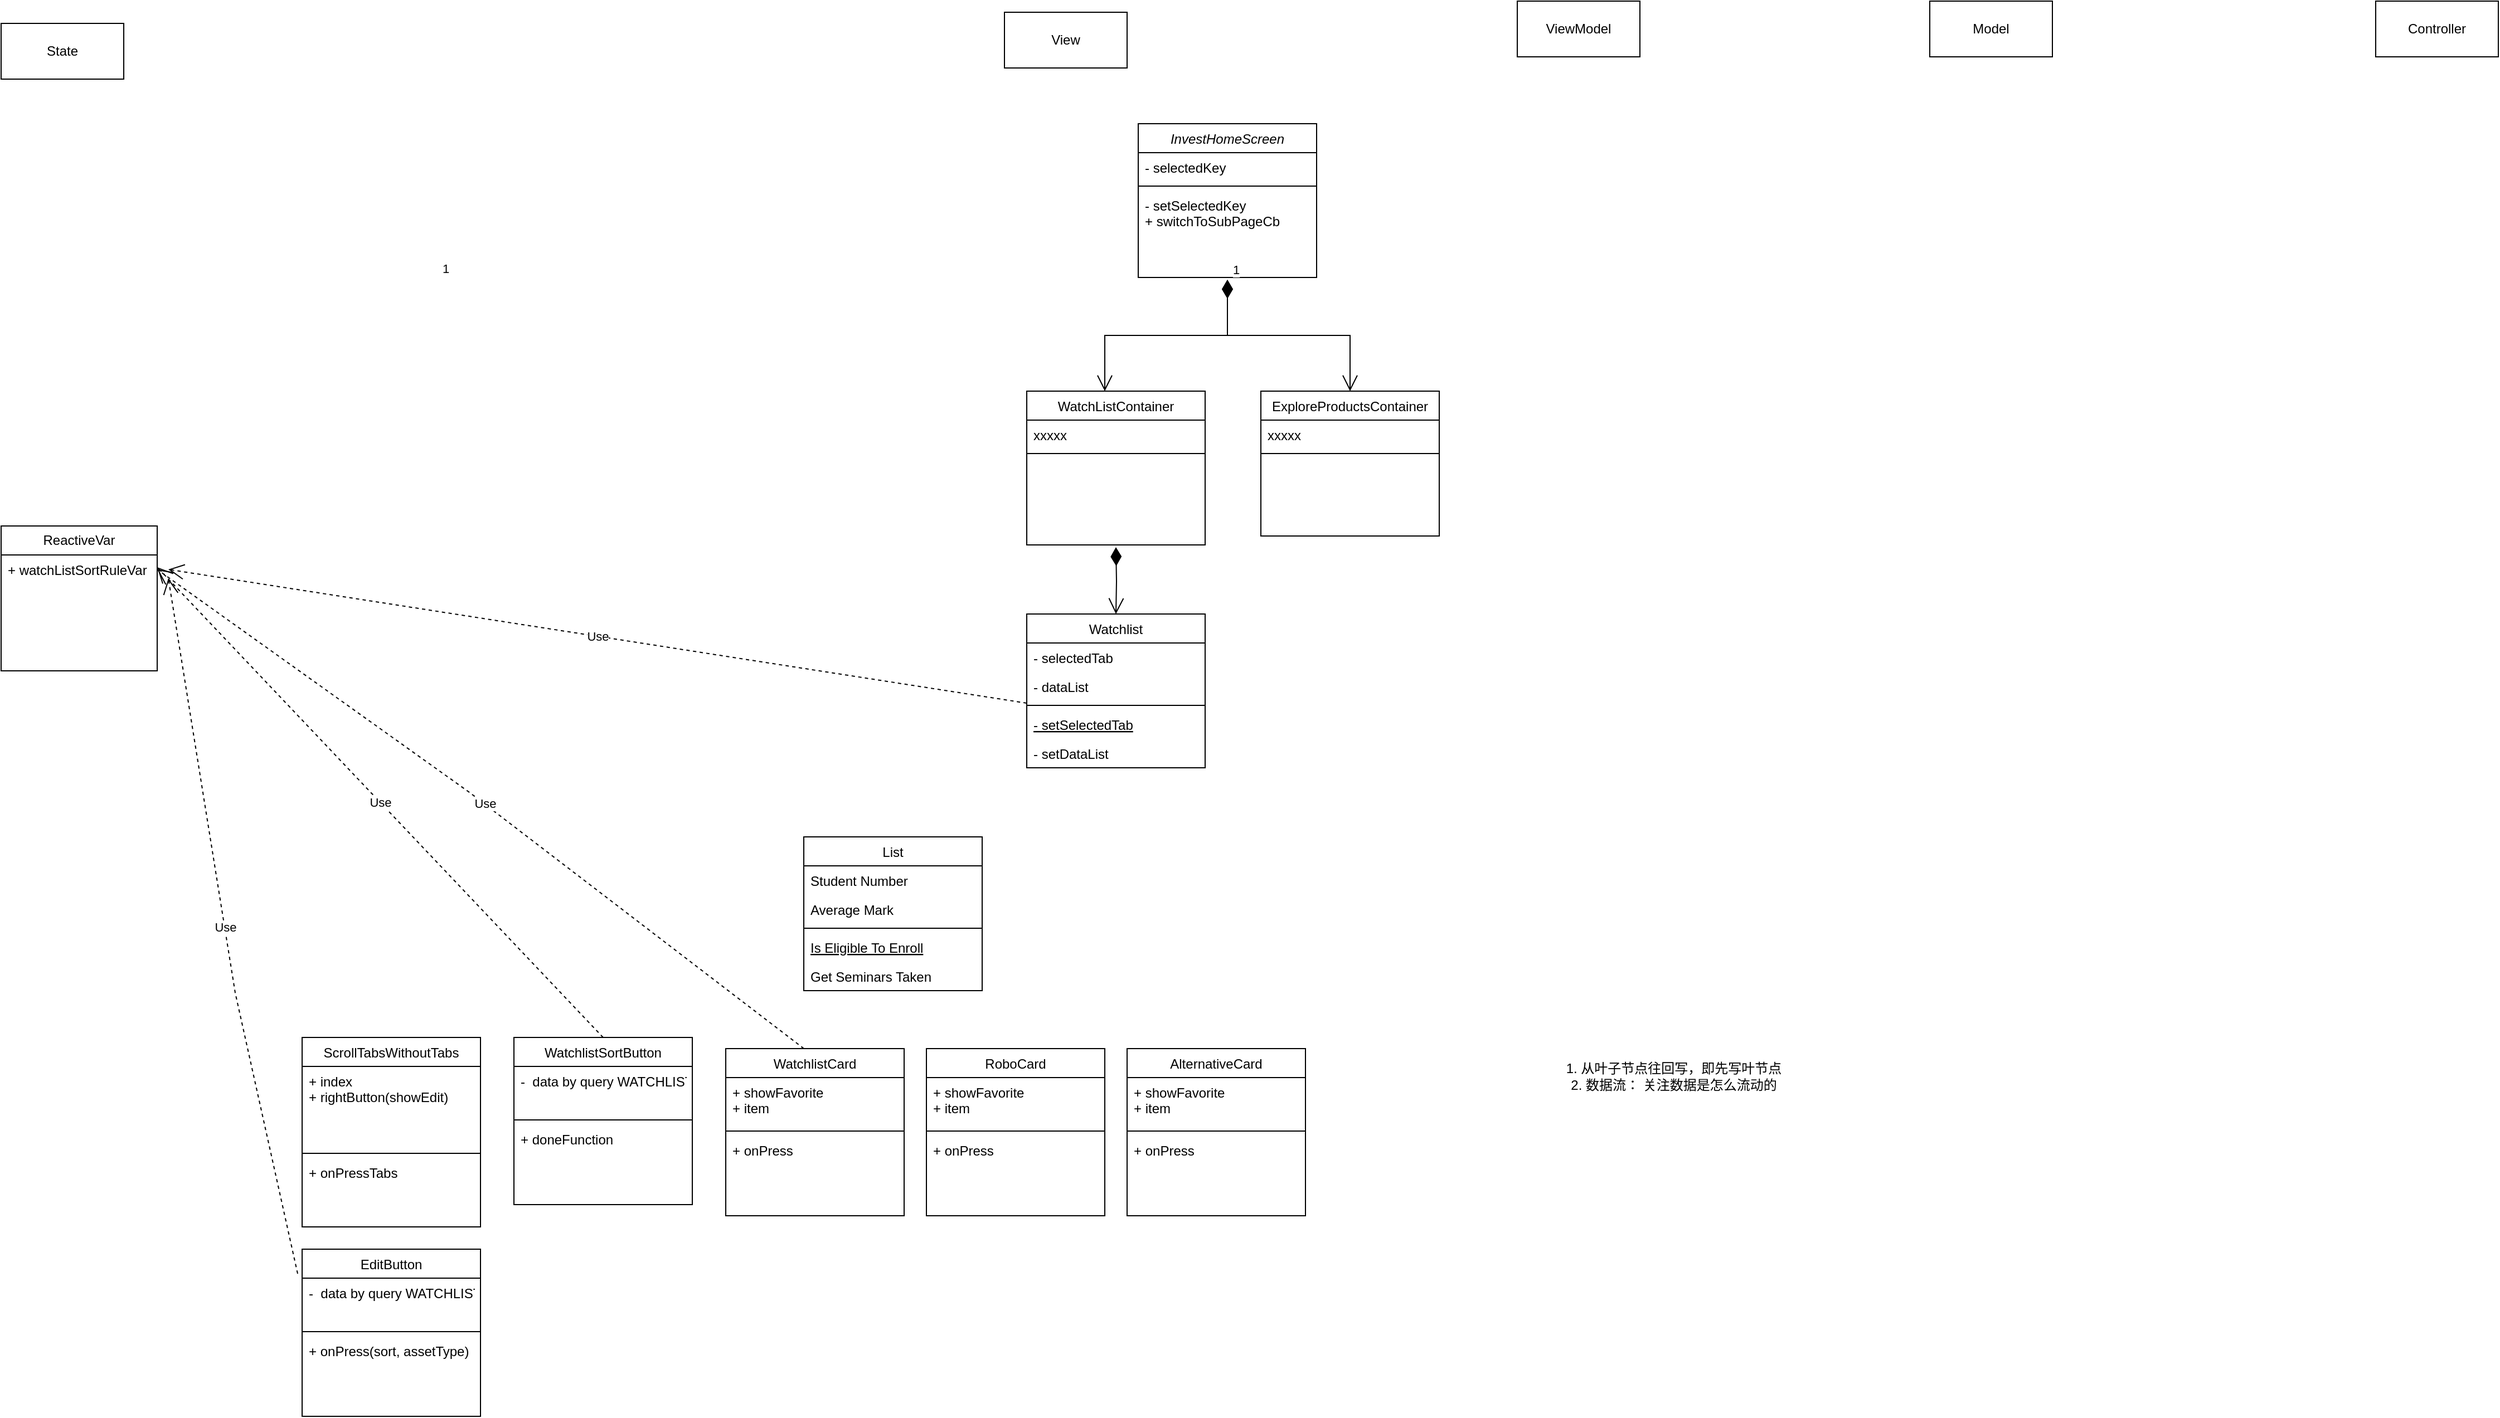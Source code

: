 <mxfile version="21.2.9" type="github">
  <diagram id="C5RBs43oDa-KdzZeNtuy" name="Page-1">
    <mxGraphModel dx="2368" dy="1131" grid="1" gridSize="10" guides="1" tooltips="1" connect="1" arrows="1" fold="1" page="1" pageScale="1" pageWidth="827" pageHeight="1169" math="0" shadow="0">
      <root>
        <mxCell id="WIyWlLk6GJQsqaUBKTNV-0" />
        <mxCell id="WIyWlLk6GJQsqaUBKTNV-1" parent="WIyWlLk6GJQsqaUBKTNV-0" />
        <mxCell id="zkfFHV4jXpPFQw0GAbJ--0" value="InvestHomeScreen" style="swimlane;fontStyle=2;align=center;verticalAlign=top;childLayout=stackLayout;horizontal=1;startSize=26;horizontalStack=0;resizeParent=1;resizeLast=0;collapsible=1;marginBottom=0;rounded=0;shadow=0;strokeWidth=1;" parent="WIyWlLk6GJQsqaUBKTNV-1" vertex="1">
          <mxGeometry x="220" y="120" width="160" height="138" as="geometry">
            <mxRectangle x="230" y="140" width="160" height="26" as="alternateBounds" />
          </mxGeometry>
        </mxCell>
        <mxCell id="zkfFHV4jXpPFQw0GAbJ--1" value="- selectedKey" style="text;align=left;verticalAlign=top;spacingLeft=4;spacingRight=4;overflow=hidden;rotatable=0;points=[[0,0.5],[1,0.5]];portConstraint=eastwest;" parent="zkfFHV4jXpPFQw0GAbJ--0" vertex="1">
          <mxGeometry y="26" width="160" height="26" as="geometry" />
        </mxCell>
        <mxCell id="zkfFHV4jXpPFQw0GAbJ--4" value="" style="line;html=1;strokeWidth=1;align=left;verticalAlign=middle;spacingTop=-1;spacingLeft=3;spacingRight=3;rotatable=0;labelPosition=right;points=[];portConstraint=eastwest;" parent="zkfFHV4jXpPFQw0GAbJ--0" vertex="1">
          <mxGeometry y="52" width="160" height="8" as="geometry" />
        </mxCell>
        <mxCell id="zkfFHV4jXpPFQw0GAbJ--5" value="- setSelectedKey&#xa;+ switchToSubPageCb" style="text;align=left;verticalAlign=top;spacingLeft=4;spacingRight=4;overflow=hidden;rotatable=0;points=[[0,0.5],[1,0.5]];portConstraint=eastwest;" parent="zkfFHV4jXpPFQw0GAbJ--0" vertex="1">
          <mxGeometry y="60" width="160" height="50" as="geometry" />
        </mxCell>
        <mxCell id="zkfFHV4jXpPFQw0GAbJ--6" value="WatchListContainer" style="swimlane;fontStyle=0;align=center;verticalAlign=top;childLayout=stackLayout;horizontal=1;startSize=26;horizontalStack=0;resizeParent=1;resizeLast=0;collapsible=1;marginBottom=0;rounded=0;shadow=0;strokeWidth=1;" parent="WIyWlLk6GJQsqaUBKTNV-1" vertex="1">
          <mxGeometry x="120" y="360" width="160" height="138" as="geometry">
            <mxRectangle x="130" y="380" width="160" height="26" as="alternateBounds" />
          </mxGeometry>
        </mxCell>
        <mxCell id="KHNPPlCd4pcTAb0Nm-xx-43" value="xxxxx" style="text;align=left;verticalAlign=top;spacingLeft=4;spacingRight=4;overflow=hidden;rotatable=0;points=[[0,0.5],[1,0.5]];portConstraint=eastwest;" vertex="1" parent="zkfFHV4jXpPFQw0GAbJ--6">
          <mxGeometry y="26" width="160" height="26" as="geometry" />
        </mxCell>
        <mxCell id="zkfFHV4jXpPFQw0GAbJ--9" value="" style="line;html=1;strokeWidth=1;align=left;verticalAlign=middle;spacingTop=-1;spacingLeft=3;spacingRight=3;rotatable=0;labelPosition=right;points=[];portConstraint=eastwest;" parent="zkfFHV4jXpPFQw0GAbJ--6" vertex="1">
          <mxGeometry y="52" width="160" height="8" as="geometry" />
        </mxCell>
        <mxCell id="zkfFHV4jXpPFQw0GAbJ--13" value="ExploreProductsContainer" style="swimlane;fontStyle=0;align=center;verticalAlign=top;childLayout=stackLayout;horizontal=1;startSize=26;horizontalStack=0;resizeParent=1;resizeLast=0;collapsible=1;marginBottom=0;rounded=0;shadow=0;strokeWidth=1;" parent="WIyWlLk6GJQsqaUBKTNV-1" vertex="1">
          <mxGeometry x="330" y="360" width="160" height="130" as="geometry">
            <mxRectangle x="340" y="380" width="170" height="26" as="alternateBounds" />
          </mxGeometry>
        </mxCell>
        <mxCell id="zkfFHV4jXpPFQw0GAbJ--14" value="xxxxx" style="text;align=left;verticalAlign=top;spacingLeft=4;spacingRight=4;overflow=hidden;rotatable=0;points=[[0,0.5],[1,0.5]];portConstraint=eastwest;" parent="zkfFHV4jXpPFQw0GAbJ--13" vertex="1">
          <mxGeometry y="26" width="160" height="26" as="geometry" />
        </mxCell>
        <mxCell id="zkfFHV4jXpPFQw0GAbJ--15" value="" style="line;html=1;strokeWidth=1;align=left;verticalAlign=middle;spacingTop=-1;spacingLeft=3;spacingRight=3;rotatable=0;labelPosition=right;points=[];portConstraint=eastwest;" parent="zkfFHV4jXpPFQw0GAbJ--13" vertex="1">
          <mxGeometry y="52" width="160" height="8" as="geometry" />
        </mxCell>
        <mxCell id="KHNPPlCd4pcTAb0Nm-xx-2" value="1" style="endArrow=open;html=1;endSize=12;startArrow=diamondThin;startSize=14;startFill=1;edgeStyle=orthogonalEdgeStyle;align=left;verticalAlign=bottom;rounded=0;entryX=0.5;entryY=0;entryDx=0;entryDy=0;" edge="1" parent="WIyWlLk6GJQsqaUBKTNV-1" target="zkfFHV4jXpPFQw0GAbJ--13">
          <mxGeometry x="-1" y="3" relative="1" as="geometry">
            <mxPoint x="300" y="260" as="sourcePoint" />
            <mxPoint x="660" y="440" as="targetPoint" />
            <Array as="points">
              <mxPoint x="300" y="310" />
              <mxPoint x="410" y="310" />
            </Array>
          </mxGeometry>
        </mxCell>
        <mxCell id="KHNPPlCd4pcTAb0Nm-xx-3" value="1" style="endArrow=open;html=1;endSize=12;startArrow=diamondThin;startSize=14;startFill=1;edgeStyle=orthogonalEdgeStyle;align=left;verticalAlign=bottom;rounded=0;entryX=0.5;entryY=0;entryDx=0;entryDy=0;" edge="1" parent="WIyWlLk6GJQsqaUBKTNV-1">
          <mxGeometry x="-1" y="3" relative="1" as="geometry">
            <mxPoint x="300" y="260" as="sourcePoint" />
            <mxPoint x="190" y="360" as="targetPoint" />
            <Array as="points">
              <mxPoint x="300" y="310" />
              <mxPoint x="190" y="310" />
            </Array>
          </mxGeometry>
        </mxCell>
        <mxCell id="KHNPPlCd4pcTAb0Nm-xx-4" value="Watchlist" style="swimlane;fontStyle=0;align=center;verticalAlign=top;childLayout=stackLayout;horizontal=1;startSize=26;horizontalStack=0;resizeParent=1;resizeLast=0;collapsible=1;marginBottom=0;rounded=0;shadow=0;strokeWidth=1;" vertex="1" parent="WIyWlLk6GJQsqaUBKTNV-1">
          <mxGeometry x="120" y="560" width="160" height="138" as="geometry">
            <mxRectangle x="130" y="380" width="160" height="26" as="alternateBounds" />
          </mxGeometry>
        </mxCell>
        <mxCell id="KHNPPlCd4pcTAb0Nm-xx-5" value="- selectedTab" style="text;align=left;verticalAlign=top;spacingLeft=4;spacingRight=4;overflow=hidden;rotatable=0;points=[[0,0.5],[1,0.5]];portConstraint=eastwest;" vertex="1" parent="KHNPPlCd4pcTAb0Nm-xx-4">
          <mxGeometry y="26" width="160" height="26" as="geometry" />
        </mxCell>
        <mxCell id="KHNPPlCd4pcTAb0Nm-xx-6" value="- dataList" style="text;align=left;verticalAlign=top;spacingLeft=4;spacingRight=4;overflow=hidden;rotatable=0;points=[[0,0.5],[1,0.5]];portConstraint=eastwest;rounded=0;shadow=0;html=0;" vertex="1" parent="KHNPPlCd4pcTAb0Nm-xx-4">
          <mxGeometry y="52" width="160" height="26" as="geometry" />
        </mxCell>
        <mxCell id="KHNPPlCd4pcTAb0Nm-xx-7" value="" style="line;html=1;strokeWidth=1;align=left;verticalAlign=middle;spacingTop=-1;spacingLeft=3;spacingRight=3;rotatable=0;labelPosition=right;points=[];portConstraint=eastwest;" vertex="1" parent="KHNPPlCd4pcTAb0Nm-xx-4">
          <mxGeometry y="78" width="160" height="8" as="geometry" />
        </mxCell>
        <mxCell id="KHNPPlCd4pcTAb0Nm-xx-8" value="- setSelectedTab" style="text;align=left;verticalAlign=top;spacingLeft=4;spacingRight=4;overflow=hidden;rotatable=0;points=[[0,0.5],[1,0.5]];portConstraint=eastwest;fontStyle=4" vertex="1" parent="KHNPPlCd4pcTAb0Nm-xx-4">
          <mxGeometry y="86" width="160" height="26" as="geometry" />
        </mxCell>
        <mxCell id="KHNPPlCd4pcTAb0Nm-xx-9" value="- setDataList" style="text;align=left;verticalAlign=top;spacingLeft=4;spacingRight=4;overflow=hidden;rotatable=0;points=[[0,0.5],[1,0.5]];portConstraint=eastwest;" vertex="1" parent="KHNPPlCd4pcTAb0Nm-xx-4">
          <mxGeometry y="112" width="160" height="26" as="geometry" />
        </mxCell>
        <mxCell id="KHNPPlCd4pcTAb0Nm-xx-10" value="1" style="endArrow=open;html=1;endSize=12;startArrow=diamondThin;startSize=14;startFill=1;edgeStyle=orthogonalEdgeStyle;align=left;verticalAlign=bottom;rounded=0;" edge="1" parent="WIyWlLk6GJQsqaUBKTNV-1" target="KHNPPlCd4pcTAb0Nm-xx-4">
          <mxGeometry x="-1" y="-306" relative="1" as="geometry">
            <mxPoint x="200" y="500" as="sourcePoint" />
            <mxPoint x="660" y="440" as="targetPoint" />
            <mxPoint x="-300" y="-246" as="offset" />
          </mxGeometry>
        </mxCell>
        <mxCell id="KHNPPlCd4pcTAb0Nm-xx-11" value="WatchlistSortButton" style="swimlane;fontStyle=0;align=center;verticalAlign=top;childLayout=stackLayout;horizontal=1;startSize=26;horizontalStack=0;resizeParent=1;resizeLast=0;collapsible=1;marginBottom=0;rounded=0;shadow=0;strokeWidth=1;" vertex="1" parent="WIyWlLk6GJQsqaUBKTNV-1">
          <mxGeometry x="-340" y="940" width="160" height="150" as="geometry">
            <mxRectangle x="340" y="380" width="170" height="26" as="alternateBounds" />
          </mxGeometry>
        </mxCell>
        <mxCell id="KHNPPlCd4pcTAb0Nm-xx-12" value="-  data by query WATCHLIST_SORT_BY&#xa;" style="text;align=left;verticalAlign=top;spacingLeft=4;spacingRight=4;overflow=hidden;rotatable=0;points=[[0,0.5],[1,0.5]];portConstraint=eastwest;" vertex="1" parent="KHNPPlCd4pcTAb0Nm-xx-11">
          <mxGeometry y="26" width="160" height="44" as="geometry" />
        </mxCell>
        <mxCell id="KHNPPlCd4pcTAb0Nm-xx-13" value="" style="line;html=1;strokeWidth=1;align=left;verticalAlign=middle;spacingTop=-1;spacingLeft=3;spacingRight=3;rotatable=0;labelPosition=right;points=[];portConstraint=eastwest;" vertex="1" parent="KHNPPlCd4pcTAb0Nm-xx-11">
          <mxGeometry y="70" width="160" height="8" as="geometry" />
        </mxCell>
        <mxCell id="KHNPPlCd4pcTAb0Nm-xx-14" value="+ doneFunction&#xa;" style="text;align=left;verticalAlign=top;spacingLeft=4;spacingRight=4;overflow=hidden;rotatable=0;points=[[0,0.5],[1,0.5]];portConstraint=eastwest;" vertex="1" parent="KHNPPlCd4pcTAb0Nm-xx-11">
          <mxGeometry y="78" width="160" height="26" as="geometry" />
        </mxCell>
        <mxCell id="KHNPPlCd4pcTAb0Nm-xx-15" value="EditButton" style="swimlane;fontStyle=0;align=center;verticalAlign=top;childLayout=stackLayout;horizontal=1;startSize=26;horizontalStack=0;resizeParent=1;resizeLast=0;collapsible=1;marginBottom=0;rounded=0;shadow=0;strokeWidth=1;" vertex="1" parent="WIyWlLk6GJQsqaUBKTNV-1">
          <mxGeometry x="-530" y="1130" width="160" height="150" as="geometry">
            <mxRectangle x="340" y="380" width="170" height="26" as="alternateBounds" />
          </mxGeometry>
        </mxCell>
        <mxCell id="KHNPPlCd4pcTAb0Nm-xx-16" value="-  data by query WATCHLIST_SORT_BY&#xa;" style="text;align=left;verticalAlign=top;spacingLeft=4;spacingRight=4;overflow=hidden;rotatable=0;points=[[0,0.5],[1,0.5]];portConstraint=eastwest;" vertex="1" parent="KHNPPlCd4pcTAb0Nm-xx-15">
          <mxGeometry y="26" width="160" height="44" as="geometry" />
        </mxCell>
        <mxCell id="KHNPPlCd4pcTAb0Nm-xx-17" value="" style="line;html=1;strokeWidth=1;align=left;verticalAlign=middle;spacingTop=-1;spacingLeft=3;spacingRight=3;rotatable=0;labelPosition=right;points=[];portConstraint=eastwest;" vertex="1" parent="KHNPPlCd4pcTAb0Nm-xx-15">
          <mxGeometry y="70" width="160" height="8" as="geometry" />
        </mxCell>
        <mxCell id="KHNPPlCd4pcTAb0Nm-xx-18" value="+ onPress(sort, assetType)&#xa;" style="text;align=left;verticalAlign=top;spacingLeft=4;spacingRight=4;overflow=hidden;rotatable=0;points=[[0,0.5],[1,0.5]];portConstraint=eastwest;" vertex="1" parent="KHNPPlCd4pcTAb0Nm-xx-15">
          <mxGeometry y="78" width="160" height="26" as="geometry" />
        </mxCell>
        <mxCell id="KHNPPlCd4pcTAb0Nm-xx-19" value="List&#xa;" style="swimlane;fontStyle=0;align=center;verticalAlign=top;childLayout=stackLayout;horizontal=1;startSize=26;horizontalStack=0;resizeParent=1;resizeLast=0;collapsible=1;marginBottom=0;rounded=0;shadow=0;strokeWidth=1;" vertex="1" parent="WIyWlLk6GJQsqaUBKTNV-1">
          <mxGeometry x="-80" y="760" width="160" height="138" as="geometry">
            <mxRectangle x="130" y="380" width="160" height="26" as="alternateBounds" />
          </mxGeometry>
        </mxCell>
        <mxCell id="KHNPPlCd4pcTAb0Nm-xx-20" value="Student Number" style="text;align=left;verticalAlign=top;spacingLeft=4;spacingRight=4;overflow=hidden;rotatable=0;points=[[0,0.5],[1,0.5]];portConstraint=eastwest;" vertex="1" parent="KHNPPlCd4pcTAb0Nm-xx-19">
          <mxGeometry y="26" width="160" height="26" as="geometry" />
        </mxCell>
        <mxCell id="KHNPPlCd4pcTAb0Nm-xx-21" value="Average Mark" style="text;align=left;verticalAlign=top;spacingLeft=4;spacingRight=4;overflow=hidden;rotatable=0;points=[[0,0.5],[1,0.5]];portConstraint=eastwest;rounded=0;shadow=0;html=0;" vertex="1" parent="KHNPPlCd4pcTAb0Nm-xx-19">
          <mxGeometry y="52" width="160" height="26" as="geometry" />
        </mxCell>
        <mxCell id="KHNPPlCd4pcTAb0Nm-xx-22" value="" style="line;html=1;strokeWidth=1;align=left;verticalAlign=middle;spacingTop=-1;spacingLeft=3;spacingRight=3;rotatable=0;labelPosition=right;points=[];portConstraint=eastwest;" vertex="1" parent="KHNPPlCd4pcTAb0Nm-xx-19">
          <mxGeometry y="78" width="160" height="8" as="geometry" />
        </mxCell>
        <mxCell id="KHNPPlCd4pcTAb0Nm-xx-23" value="Is Eligible To Enroll" style="text;align=left;verticalAlign=top;spacingLeft=4;spacingRight=4;overflow=hidden;rotatable=0;points=[[0,0.5],[1,0.5]];portConstraint=eastwest;fontStyle=4" vertex="1" parent="KHNPPlCd4pcTAb0Nm-xx-19">
          <mxGeometry y="86" width="160" height="26" as="geometry" />
        </mxCell>
        <mxCell id="KHNPPlCd4pcTAb0Nm-xx-24" value="Get Seminars Taken" style="text;align=left;verticalAlign=top;spacingLeft=4;spacingRight=4;overflow=hidden;rotatable=0;points=[[0,0.5],[1,0.5]];portConstraint=eastwest;" vertex="1" parent="KHNPPlCd4pcTAb0Nm-xx-19">
          <mxGeometry y="112" width="160" height="26" as="geometry" />
        </mxCell>
        <mxCell id="KHNPPlCd4pcTAb0Nm-xx-25" value="ScrollTabsWithoutTabs" style="swimlane;fontStyle=0;align=center;verticalAlign=top;childLayout=stackLayout;horizontal=1;startSize=26;horizontalStack=0;resizeParent=1;resizeLast=0;collapsible=1;marginBottom=0;rounded=0;shadow=0;strokeWidth=1;" vertex="1" parent="WIyWlLk6GJQsqaUBKTNV-1">
          <mxGeometry x="-530" y="940" width="160" height="170" as="geometry">
            <mxRectangle x="340" y="380" width="170" height="26" as="alternateBounds" />
          </mxGeometry>
        </mxCell>
        <mxCell id="KHNPPlCd4pcTAb0Nm-xx-26" value="+ index&#xa;+ rightButton(showEdit)&#xa;" style="text;align=left;verticalAlign=top;spacingLeft=4;spacingRight=4;overflow=hidden;rotatable=0;points=[[0,0.5],[1,0.5]];portConstraint=eastwest;" vertex="1" parent="KHNPPlCd4pcTAb0Nm-xx-25">
          <mxGeometry y="26" width="160" height="74" as="geometry" />
        </mxCell>
        <mxCell id="KHNPPlCd4pcTAb0Nm-xx-27" value="" style="line;html=1;strokeWidth=1;align=left;verticalAlign=middle;spacingTop=-1;spacingLeft=3;spacingRight=3;rotatable=0;labelPosition=right;points=[];portConstraint=eastwest;" vertex="1" parent="KHNPPlCd4pcTAb0Nm-xx-25">
          <mxGeometry y="100" width="160" height="8" as="geometry" />
        </mxCell>
        <mxCell id="KHNPPlCd4pcTAb0Nm-xx-28" value="+ onPressTabs&#xa;" style="text;align=left;verticalAlign=top;spacingLeft=4;spacingRight=4;overflow=hidden;rotatable=0;points=[[0,0.5],[1,0.5]];portConstraint=eastwest;" vertex="1" parent="KHNPPlCd4pcTAb0Nm-xx-25">
          <mxGeometry y="108" width="160" height="62" as="geometry" />
        </mxCell>
        <mxCell id="KHNPPlCd4pcTAb0Nm-xx-30" value="WatchlistCard" style="swimlane;fontStyle=0;align=center;verticalAlign=top;childLayout=stackLayout;horizontal=1;startSize=26;horizontalStack=0;resizeParent=1;resizeLast=0;collapsible=1;marginBottom=0;rounded=0;shadow=0;strokeWidth=1;" vertex="1" parent="WIyWlLk6GJQsqaUBKTNV-1">
          <mxGeometry x="-150" y="950" width="160" height="150" as="geometry">
            <mxRectangle x="340" y="380" width="170" height="26" as="alternateBounds" />
          </mxGeometry>
        </mxCell>
        <mxCell id="KHNPPlCd4pcTAb0Nm-xx-31" value="+ showFavorite&#xa;+ item&#xa;" style="text;align=left;verticalAlign=top;spacingLeft=4;spacingRight=4;overflow=hidden;rotatable=0;points=[[0,0.5],[1,0.5]];portConstraint=eastwest;" vertex="1" parent="KHNPPlCd4pcTAb0Nm-xx-30">
          <mxGeometry y="26" width="160" height="44" as="geometry" />
        </mxCell>
        <mxCell id="KHNPPlCd4pcTAb0Nm-xx-32" value="" style="line;html=1;strokeWidth=1;align=left;verticalAlign=middle;spacingTop=-1;spacingLeft=3;spacingRight=3;rotatable=0;labelPosition=right;points=[];portConstraint=eastwest;" vertex="1" parent="KHNPPlCd4pcTAb0Nm-xx-30">
          <mxGeometry y="70" width="160" height="8" as="geometry" />
        </mxCell>
        <mxCell id="KHNPPlCd4pcTAb0Nm-xx-33" value="+ onPress&#xa;" style="text;align=left;verticalAlign=top;spacingLeft=4;spacingRight=4;overflow=hidden;rotatable=0;points=[[0,0.5],[1,0.5]];portConstraint=eastwest;" vertex="1" parent="KHNPPlCd4pcTAb0Nm-xx-30">
          <mxGeometry y="78" width="160" height="26" as="geometry" />
        </mxCell>
        <mxCell id="KHNPPlCd4pcTAb0Nm-xx-34" value="RoboCard" style="swimlane;fontStyle=0;align=center;verticalAlign=top;childLayout=stackLayout;horizontal=1;startSize=26;horizontalStack=0;resizeParent=1;resizeLast=0;collapsible=1;marginBottom=0;rounded=0;shadow=0;strokeWidth=1;" vertex="1" parent="WIyWlLk6GJQsqaUBKTNV-1">
          <mxGeometry x="30" y="950" width="160" height="150" as="geometry">
            <mxRectangle x="340" y="380" width="170" height="26" as="alternateBounds" />
          </mxGeometry>
        </mxCell>
        <mxCell id="KHNPPlCd4pcTAb0Nm-xx-35" value="+ showFavorite&#xa;+ item&#xa;" style="text;align=left;verticalAlign=top;spacingLeft=4;spacingRight=4;overflow=hidden;rotatable=0;points=[[0,0.5],[1,0.5]];portConstraint=eastwest;" vertex="1" parent="KHNPPlCd4pcTAb0Nm-xx-34">
          <mxGeometry y="26" width="160" height="44" as="geometry" />
        </mxCell>
        <mxCell id="KHNPPlCd4pcTAb0Nm-xx-36" value="" style="line;html=1;strokeWidth=1;align=left;verticalAlign=middle;spacingTop=-1;spacingLeft=3;spacingRight=3;rotatable=0;labelPosition=right;points=[];portConstraint=eastwest;" vertex="1" parent="KHNPPlCd4pcTAb0Nm-xx-34">
          <mxGeometry y="70" width="160" height="8" as="geometry" />
        </mxCell>
        <mxCell id="KHNPPlCd4pcTAb0Nm-xx-37" value="+ onPress&#xa;" style="text;align=left;verticalAlign=top;spacingLeft=4;spacingRight=4;overflow=hidden;rotatable=0;points=[[0,0.5],[1,0.5]];portConstraint=eastwest;" vertex="1" parent="KHNPPlCd4pcTAb0Nm-xx-34">
          <mxGeometry y="78" width="160" height="26" as="geometry" />
        </mxCell>
        <mxCell id="KHNPPlCd4pcTAb0Nm-xx-38" value="AlternativeCard" style="swimlane;fontStyle=0;align=center;verticalAlign=top;childLayout=stackLayout;horizontal=1;startSize=26;horizontalStack=0;resizeParent=1;resizeLast=0;collapsible=1;marginBottom=0;rounded=0;shadow=0;strokeWidth=1;" vertex="1" parent="WIyWlLk6GJQsqaUBKTNV-1">
          <mxGeometry x="210" y="950" width="160" height="150" as="geometry">
            <mxRectangle x="340" y="380" width="170" height="26" as="alternateBounds" />
          </mxGeometry>
        </mxCell>
        <mxCell id="KHNPPlCd4pcTAb0Nm-xx-39" value="+ showFavorite&#xa;+ item&#xa;" style="text;align=left;verticalAlign=top;spacingLeft=4;spacingRight=4;overflow=hidden;rotatable=0;points=[[0,0.5],[1,0.5]];portConstraint=eastwest;" vertex="1" parent="KHNPPlCd4pcTAb0Nm-xx-38">
          <mxGeometry y="26" width="160" height="44" as="geometry" />
        </mxCell>
        <mxCell id="KHNPPlCd4pcTAb0Nm-xx-40" value="" style="line;html=1;strokeWidth=1;align=left;verticalAlign=middle;spacingTop=-1;spacingLeft=3;spacingRight=3;rotatable=0;labelPosition=right;points=[];portConstraint=eastwest;" vertex="1" parent="KHNPPlCd4pcTAb0Nm-xx-38">
          <mxGeometry y="70" width="160" height="8" as="geometry" />
        </mxCell>
        <mxCell id="KHNPPlCd4pcTAb0Nm-xx-41" value="+ onPress&#xa;" style="text;align=left;verticalAlign=top;spacingLeft=4;spacingRight=4;overflow=hidden;rotatable=0;points=[[0,0.5],[1,0.5]];portConstraint=eastwest;" vertex="1" parent="KHNPPlCd4pcTAb0Nm-xx-38">
          <mxGeometry y="78" width="160" height="26" as="geometry" />
        </mxCell>
        <mxCell id="KHNPPlCd4pcTAb0Nm-xx-44" value="View" style="html=1;whiteSpace=wrap;" vertex="1" parent="WIyWlLk6GJQsqaUBKTNV-1">
          <mxGeometry x="100" y="20" width="110" height="50" as="geometry" />
        </mxCell>
        <mxCell id="KHNPPlCd4pcTAb0Nm-xx-45" value="ViewModel" style="html=1;whiteSpace=wrap;" vertex="1" parent="WIyWlLk6GJQsqaUBKTNV-1">
          <mxGeometry x="560" y="10" width="110" height="50" as="geometry" />
        </mxCell>
        <mxCell id="KHNPPlCd4pcTAb0Nm-xx-46" value="Model" style="html=1;whiteSpace=wrap;" vertex="1" parent="WIyWlLk6GJQsqaUBKTNV-1">
          <mxGeometry x="930" y="10" width="110" height="50" as="geometry" />
        </mxCell>
        <mxCell id="KHNPPlCd4pcTAb0Nm-xx-47" value="Controller" style="html=1;whiteSpace=wrap;" vertex="1" parent="WIyWlLk6GJQsqaUBKTNV-1">
          <mxGeometry x="1330" y="10" width="110" height="50" as="geometry" />
        </mxCell>
        <mxCell id="KHNPPlCd4pcTAb0Nm-xx-48" value="State" style="html=1;whiteSpace=wrap;" vertex="1" parent="WIyWlLk6GJQsqaUBKTNV-1">
          <mxGeometry x="-800" y="30" width="110" height="50" as="geometry" />
        </mxCell>
        <mxCell id="KHNPPlCd4pcTAb0Nm-xx-49" value="ReactiveVar" style="swimlane;fontStyle=0;childLayout=stackLayout;horizontal=1;startSize=26;fillColor=none;horizontalStack=0;resizeParent=1;resizeParentMax=0;resizeLast=0;collapsible=1;marginBottom=0;whiteSpace=wrap;html=1;" vertex="1" parent="WIyWlLk6GJQsqaUBKTNV-1">
          <mxGeometry x="-800" y="481" width="140" height="130" as="geometry" />
        </mxCell>
        <mxCell id="KHNPPlCd4pcTAb0Nm-xx-50" value="+ watchListSortRuleVar&lt;br&gt;" style="text;strokeColor=none;fillColor=none;align=left;verticalAlign=top;spacingLeft=4;spacingRight=4;overflow=hidden;rotatable=0;points=[[0,0.5],[1,0.5]];portConstraint=eastwest;whiteSpace=wrap;html=1;" vertex="1" parent="KHNPPlCd4pcTAb0Nm-xx-49">
          <mxGeometry y="26" width="140" height="104" as="geometry" />
        </mxCell>
        <mxCell id="KHNPPlCd4pcTAb0Nm-xx-53" value="Use" style="endArrow=open;endSize=12;dashed=1;html=1;rounded=0;entryX=1;entryY=0.106;entryDx=0;entryDy=0;entryPerimeter=0;exitX=0.5;exitY=0;exitDx=0;exitDy=0;" edge="1" parent="WIyWlLk6GJQsqaUBKTNV-1" source="KHNPPlCd4pcTAb0Nm-xx-11" target="KHNPPlCd4pcTAb0Nm-xx-50">
          <mxGeometry width="160" relative="1" as="geometry">
            <mxPoint x="-450" y="810" as="sourcePoint" />
            <mxPoint x="-290" y="810" as="targetPoint" />
          </mxGeometry>
        </mxCell>
        <mxCell id="KHNPPlCd4pcTAb0Nm-xx-55" value="Use" style="endArrow=open;endSize=12;dashed=1;html=1;rounded=0;exitX=0;exitY=0.25;exitDx=0;exitDy=0;exitPerimeter=0;" edge="1" parent="WIyWlLk6GJQsqaUBKTNV-1" source="KHNPPlCd4pcTAb0Nm-xx-7">
          <mxGeometry width="160" relative="1" as="geometry">
            <mxPoint x="-450" y="780" as="sourcePoint" />
            <mxPoint x="-650" y="520" as="targetPoint" />
          </mxGeometry>
        </mxCell>
        <mxCell id="KHNPPlCd4pcTAb0Nm-xx-56" value="Use" style="endArrow=open;endSize=12;dashed=1;html=1;rounded=0;exitX=0.438;exitY=0;exitDx=0;exitDy=0;exitPerimeter=0;" edge="1" parent="WIyWlLk6GJQsqaUBKTNV-1" source="KHNPPlCd4pcTAb0Nm-xx-30">
          <mxGeometry width="160" relative="1" as="geometry">
            <mxPoint x="-250" y="950" as="sourcePoint" />
            <mxPoint x="-660" y="520" as="targetPoint" />
            <Array as="points">
              <mxPoint x="-380" y="720" />
            </Array>
          </mxGeometry>
        </mxCell>
        <mxCell id="KHNPPlCd4pcTAb0Nm-xx-58" value="1. 从叶子节点往回写，即先写叶节点&lt;br&gt;2. 数据流： 关注数据是怎么流动的&lt;br&gt;" style="text;html=1;align=center;verticalAlign=middle;resizable=0;points=[];autosize=1;strokeColor=none;fillColor=none;" vertex="1" parent="WIyWlLk6GJQsqaUBKTNV-1">
          <mxGeometry x="590" y="955" width="220" height="40" as="geometry" />
        </mxCell>
        <mxCell id="KHNPPlCd4pcTAb0Nm-xx-59" value="Use" style="endArrow=open;endSize=12;dashed=1;html=1;rounded=0;entryX=1;entryY=0.106;entryDx=0;entryDy=0;entryPerimeter=0;exitX=-0.025;exitY=-0.091;exitDx=0;exitDy=0;exitPerimeter=0;" edge="1" parent="WIyWlLk6GJQsqaUBKTNV-1" source="KHNPPlCd4pcTAb0Nm-xx-16">
          <mxGeometry width="160" relative="1" as="geometry">
            <mxPoint x="-250" y="950" as="sourcePoint" />
            <mxPoint x="-650" y="528" as="targetPoint" />
            <Array as="points">
              <mxPoint x="-590" y="900" />
            </Array>
          </mxGeometry>
        </mxCell>
      </root>
    </mxGraphModel>
  </diagram>
</mxfile>
